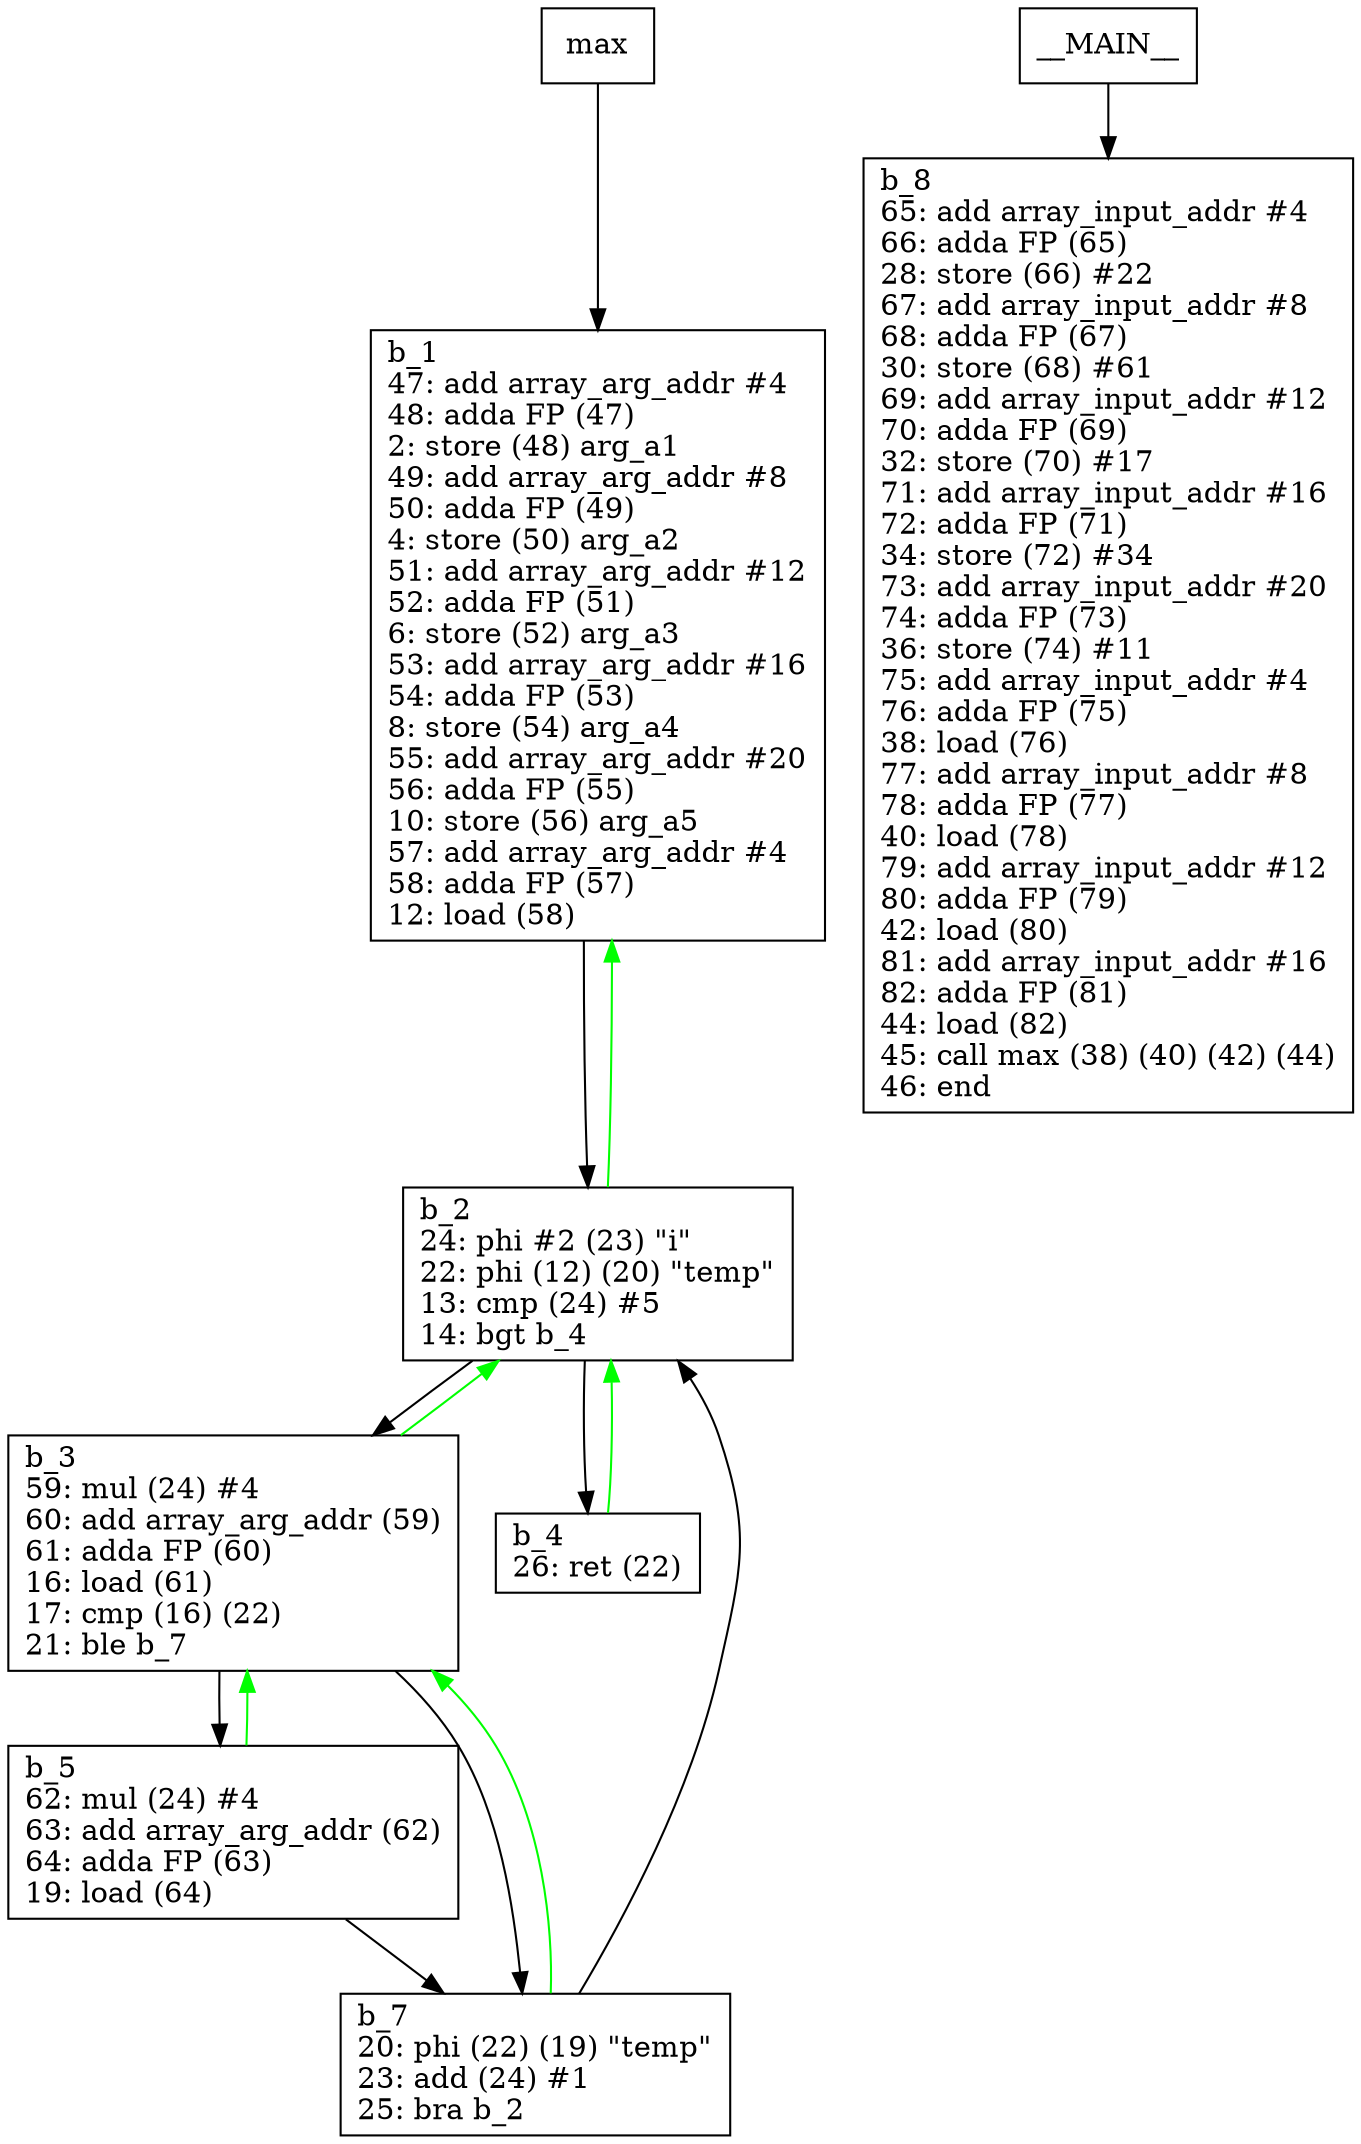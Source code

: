 digraph Computation {
node [shape=box];
max -> b_1;
b_1 [label="b_1\l47: add array_arg_addr #4\l48: adda FP (47)\l2: store (48) arg_a1\l49: add array_arg_addr #8\l50: adda FP (49)\l4: store (50) arg_a2\l51: add array_arg_addr #12\l52: adda FP (51)\l6: store (52) arg_a3\l53: add array_arg_addr #16\l54: adda FP (53)\l8: store (54) arg_a4\l55: add array_arg_addr #20\l56: adda FP (55)\l10: store (56) arg_a5\l57: add array_arg_addr #4\l58: adda FP (57)\l12: load (58)\l"]
b_1 -> b_2;
b_2 [label="b_2\l24: phi #2 (23) \"i\"\l22: phi (12) (20) \"temp\"\l13: cmp (24) #5\l14: bgt b_4\l"]
b_2 -> b_3;
b_3 [label="b_3\l59: mul (24) #4\l60: add array_arg_addr (59)\l61: adda FP (60)\l16: load (61)\l17: cmp (16) (22)\l21: ble b_7\l"]
b_3 -> b_5;
b_5 [label="b_5\l62: mul (24) #4\l63: add array_arg_addr (62)\l64: adda FP (63)\l19: load (64)\l"]
b_5 -> b_7;
b_7 [label="b_7\l20: phi (22) (19) \"temp\"\l23: add (24) #1\l25: bra b_2\l"]
b_7 -> b_2;
b_7 -> b_3[color="green"];
b_5 -> b_3[color="green"];
b_3 -> b_7;
b_3 -> b_2[color="green"];
b_2 -> b_4;
b_4 [label="b_4\l26: ret (22)\l"]
b_4 -> b_2[color="green"];
b_2 -> b_1[color="green"];
__MAIN__ -> b_8;
b_8 [label="b_8\l65: add array_input_addr #4\l66: adda FP (65)\l28: store (66) #22\l67: add array_input_addr #8\l68: adda FP (67)\l30: store (68) #61\l69: add array_input_addr #12\l70: adda FP (69)\l32: store (70) #17\l71: add array_input_addr #16\l72: adda FP (71)\l34: store (72) #34\l73: add array_input_addr #20\l74: adda FP (73)\l36: store (74) #11\l75: add array_input_addr #4\l76: adda FP (75)\l38: load (76)\l77: add array_input_addr #8\l78: adda FP (77)\l40: load (78)\l79: add array_input_addr #12\l80: adda FP (79)\l42: load (80)\l81: add array_input_addr #16\l82: adda FP (81)\l44: load (82)\l45: call max (38) (40) (42) (44)\l46: end\l"]
}
